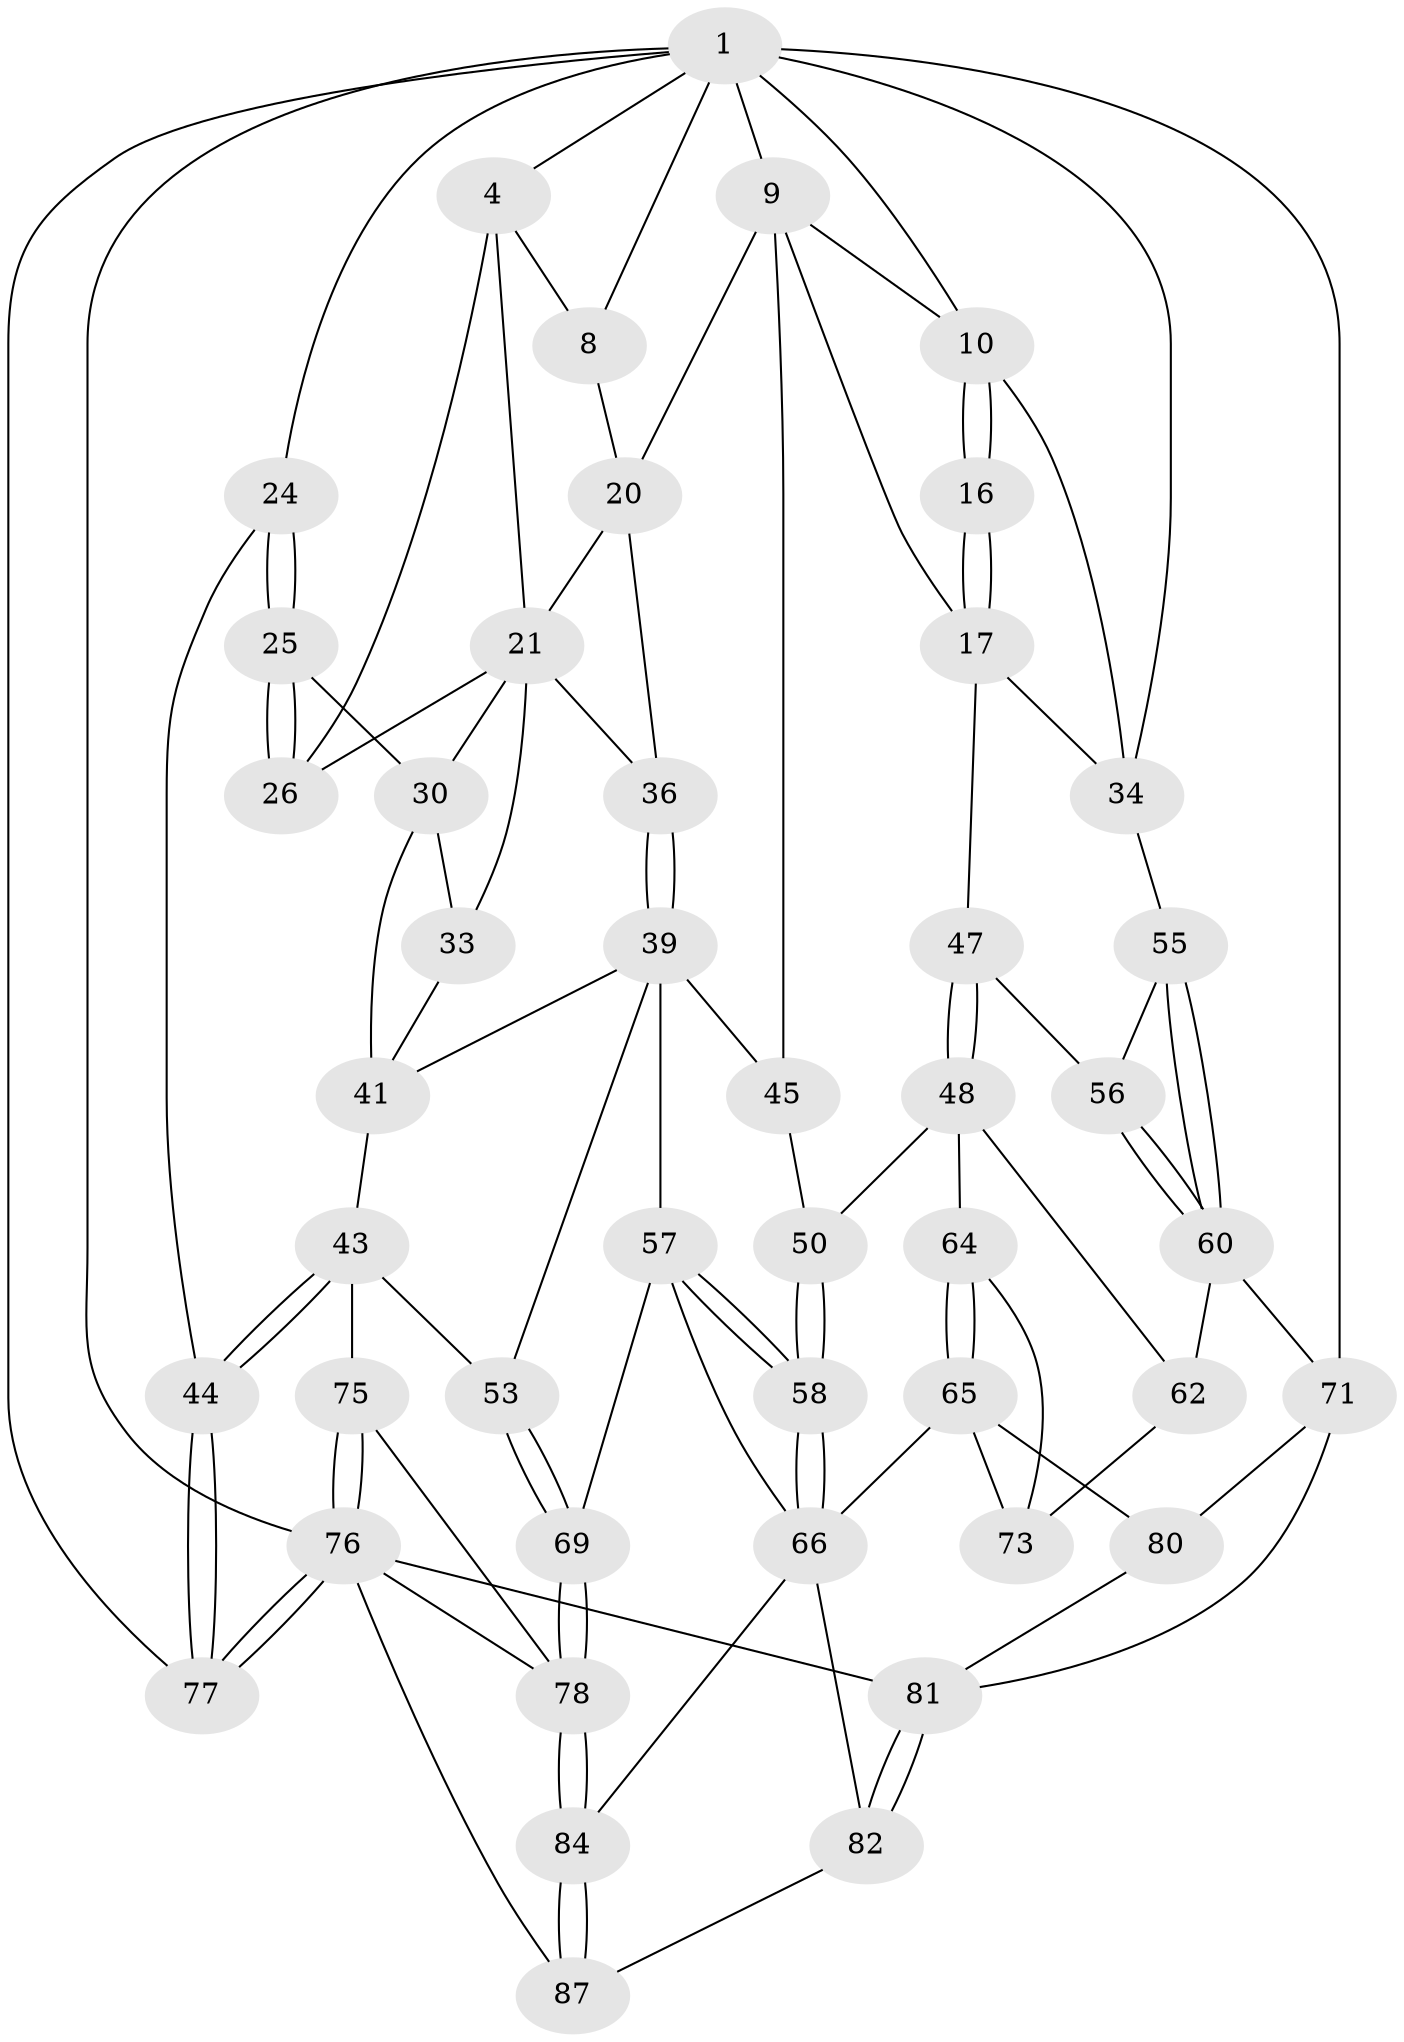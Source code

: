 // original degree distribution, {3: 0.021739130434782608, 6: 0.22826086956521738, 5: 0.5, 4: 0.25}
// Generated by graph-tools (version 1.1) at 2025/16/03/09/25 04:16:51]
// undirected, 46 vertices, 106 edges
graph export_dot {
graph [start="1"]
  node [color=gray90,style=filled];
  1 [pos="+0.7740874729522704+0",super="+6+2"];
  4 [pos="+0.28581711541904053+0",super="+23+5"];
  8 [pos="+0.5012721613043619+0.03777801191637747",super="+19"];
  9 [pos="+0.7797095157287173+0",super="+14"];
  10 [pos="+0.9013565200824263+0.05336329261064004",super="+11"];
  16 [pos="+0.8847703579980115+0.20961993152886307"];
  17 [pos="+0.8210764826405574+0.3111795616332098",super="+35"];
  20 [pos="+0.482401829252587+0.1612814748779431",super="+29"];
  21 [pos="+0.31838718992265247+0.15522590571750985",super="+32+22"];
  24 [pos="+0+0.1858075655447486"];
  25 [pos="+0+0.1944379601789515"];
  26 [pos="+0.07186513240139208+0.12915679619102602"];
  30 [pos="+0.144669039291311+0.21600776902453916",super="+31"];
  33 [pos="+0.22705928490017063+0.239009802757038",super="+37"];
  34 [pos="+0.8802339813885114+0.3122485282547401",super="+51"];
  36 [pos="+0.3786776838201549+0.3179819425351839"];
  39 [pos="+0.36989936964734493+0.3650284972224676",super="+46+40"];
  41 [pos="+0.2991306522850831+0.38229474693558985",super="+42"];
  43 [pos="+0.08755247211207544+0.5130798334523679",super="+54"];
  44 [pos="+0+0.5499118584244642"];
  45 [pos="+0.6587680758245619+0.2907528726791212"];
  47 [pos="+0.8291390866000238+0.4094570698843462"];
  48 [pos="+0.8255323884725413+0.44096398354742306",super="+63+49"];
  50 [pos="+0.6050174100213841+0.4251978884952516"];
  53 [pos="+0.1826816689102781+0.5948535518757423"];
  55 [pos="+1+0.388087214408196"];
  56 [pos="+0.936998053261814+0.4408006497277349"];
  57 [pos="+0.45182956062971785+0.48476665410642844",super="+59"];
  58 [pos="+0.5381483790380679+0.5456619287853999"];
  60 [pos="+1+0.6052437369147772",super="+61"];
  62 [pos="+1+0.6108105910159876"];
  64 [pos="+0.6918988476160816+0.5629661167989649",super="+67"];
  65 [pos="+0.6623443086174527+0.5817634620375367",super="+74"];
  66 [pos="+0.5578118010924734+0.5893955499059842",super="+70"];
  69 [pos="+0.27715117677518447+0.7034969052863643"];
  71 [pos="+1+1",super="+72"];
  73 [pos="+0.8484982702101206+0.6729061676689017"];
  75 [pos="+0.0845557105198842+0.7490703722196342"];
  76 [pos="+0+0.9310416691355025",super="+86"];
  77 [pos="+0+1"];
  78 [pos="+0.26880243656246017+0.7675155748922678",super="+79"];
  80 [pos="+0.8097276227657605+0.8417275749815785"];
  81 [pos="+0.661755934832214+0.8499849896327096",super="+91"];
  82 [pos="+0.5713078454216562+0.7913256104748572"];
  84 [pos="+0.3358567342182027+0.8183009336897749"];
  87 [pos="+0.35934250807925694+0.8484176419519357",super="+88"];
  1 -- 8 [weight=2];
  1 -- 9 [weight=2];
  1 -- 34;
  1 -- 4;
  1 -- 71 [weight=2];
  1 -- 76;
  1 -- 77;
  1 -- 24;
  1 -- 10;
  4 -- 26;
  4 -- 8;
  4 -- 21;
  8 -- 20;
  9 -- 10;
  9 -- 17;
  9 -- 20;
  9 -- 45;
  10 -- 16 [weight=2];
  10 -- 16;
  10 -- 34;
  16 -- 17;
  16 -- 17;
  17 -- 34;
  17 -- 47;
  20 -- 21;
  20 -- 36;
  21 -- 33;
  21 -- 36;
  21 -- 26;
  21 -- 30;
  24 -- 25;
  24 -- 25;
  24 -- 44;
  25 -- 26;
  25 -- 26;
  25 -- 30;
  30 -- 33 [weight=2];
  30 -- 41;
  33 -- 41;
  34 -- 55;
  36 -- 39;
  36 -- 39;
  39 -- 57 [weight=2];
  39 -- 45;
  39 -- 41;
  39 -- 53;
  41 -- 43;
  43 -- 44;
  43 -- 44;
  43 -- 75;
  43 -- 53;
  44 -- 77;
  44 -- 77;
  45 -- 50;
  47 -- 48;
  47 -- 48;
  47 -- 56;
  48 -- 64 [weight=2];
  48 -- 62;
  48 -- 50;
  50 -- 58;
  50 -- 58;
  53 -- 69;
  53 -- 69;
  55 -- 56;
  55 -- 60;
  55 -- 60;
  56 -- 60;
  56 -- 60;
  57 -- 58;
  57 -- 58;
  57 -- 69;
  57 -- 66;
  58 -- 66;
  58 -- 66;
  60 -- 62;
  60 -- 71;
  62 -- 73;
  64 -- 65;
  64 -- 65;
  64 -- 73;
  65 -- 66;
  65 -- 73;
  65 -- 80;
  66 -- 84;
  66 -- 82;
  69 -- 78;
  69 -- 78;
  71 -- 81;
  71 -- 80;
  75 -- 76;
  75 -- 76;
  75 -- 78;
  76 -- 77;
  76 -- 77;
  76 -- 87;
  76 -- 81;
  76 -- 78;
  78 -- 84;
  78 -- 84;
  80 -- 81;
  81 -- 82;
  81 -- 82;
  82 -- 87;
  84 -- 87;
  84 -- 87;
}

